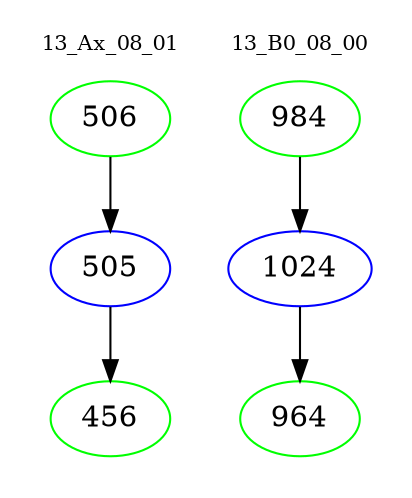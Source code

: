 digraph{
subgraph cluster_0 {
color = white
label = "13_Ax_08_01";
fontsize=10;
T0_506 [label="506", color="green"]
T0_506 -> T0_505 [color="black"]
T0_505 [label="505", color="blue"]
T0_505 -> T0_456 [color="black"]
T0_456 [label="456", color="green"]
}
subgraph cluster_1 {
color = white
label = "13_B0_08_00";
fontsize=10;
T1_984 [label="984", color="green"]
T1_984 -> T1_1024 [color="black"]
T1_1024 [label="1024", color="blue"]
T1_1024 -> T1_964 [color="black"]
T1_964 [label="964", color="green"]
}
}
